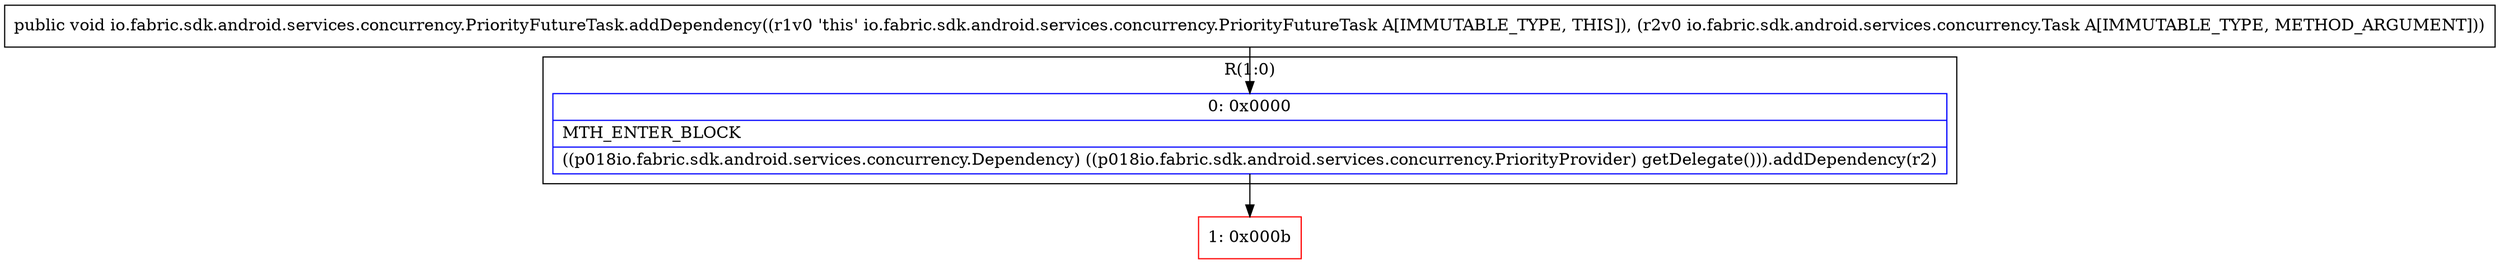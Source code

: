 digraph "CFG forio.fabric.sdk.android.services.concurrency.PriorityFutureTask.addDependency(Lio\/fabric\/sdk\/android\/services\/concurrency\/Task;)V" {
subgraph cluster_Region_95046393 {
label = "R(1:0)";
node [shape=record,color=blue];
Node_0 [shape=record,label="{0\:\ 0x0000|MTH_ENTER_BLOCK\l|((p018io.fabric.sdk.android.services.concurrency.Dependency) ((p018io.fabric.sdk.android.services.concurrency.PriorityProvider) getDelegate())).addDependency(r2)\l}"];
}
Node_1 [shape=record,color=red,label="{1\:\ 0x000b}"];
MethodNode[shape=record,label="{public void io.fabric.sdk.android.services.concurrency.PriorityFutureTask.addDependency((r1v0 'this' io.fabric.sdk.android.services.concurrency.PriorityFutureTask A[IMMUTABLE_TYPE, THIS]), (r2v0 io.fabric.sdk.android.services.concurrency.Task A[IMMUTABLE_TYPE, METHOD_ARGUMENT])) }"];
MethodNode -> Node_0;
Node_0 -> Node_1;
}

